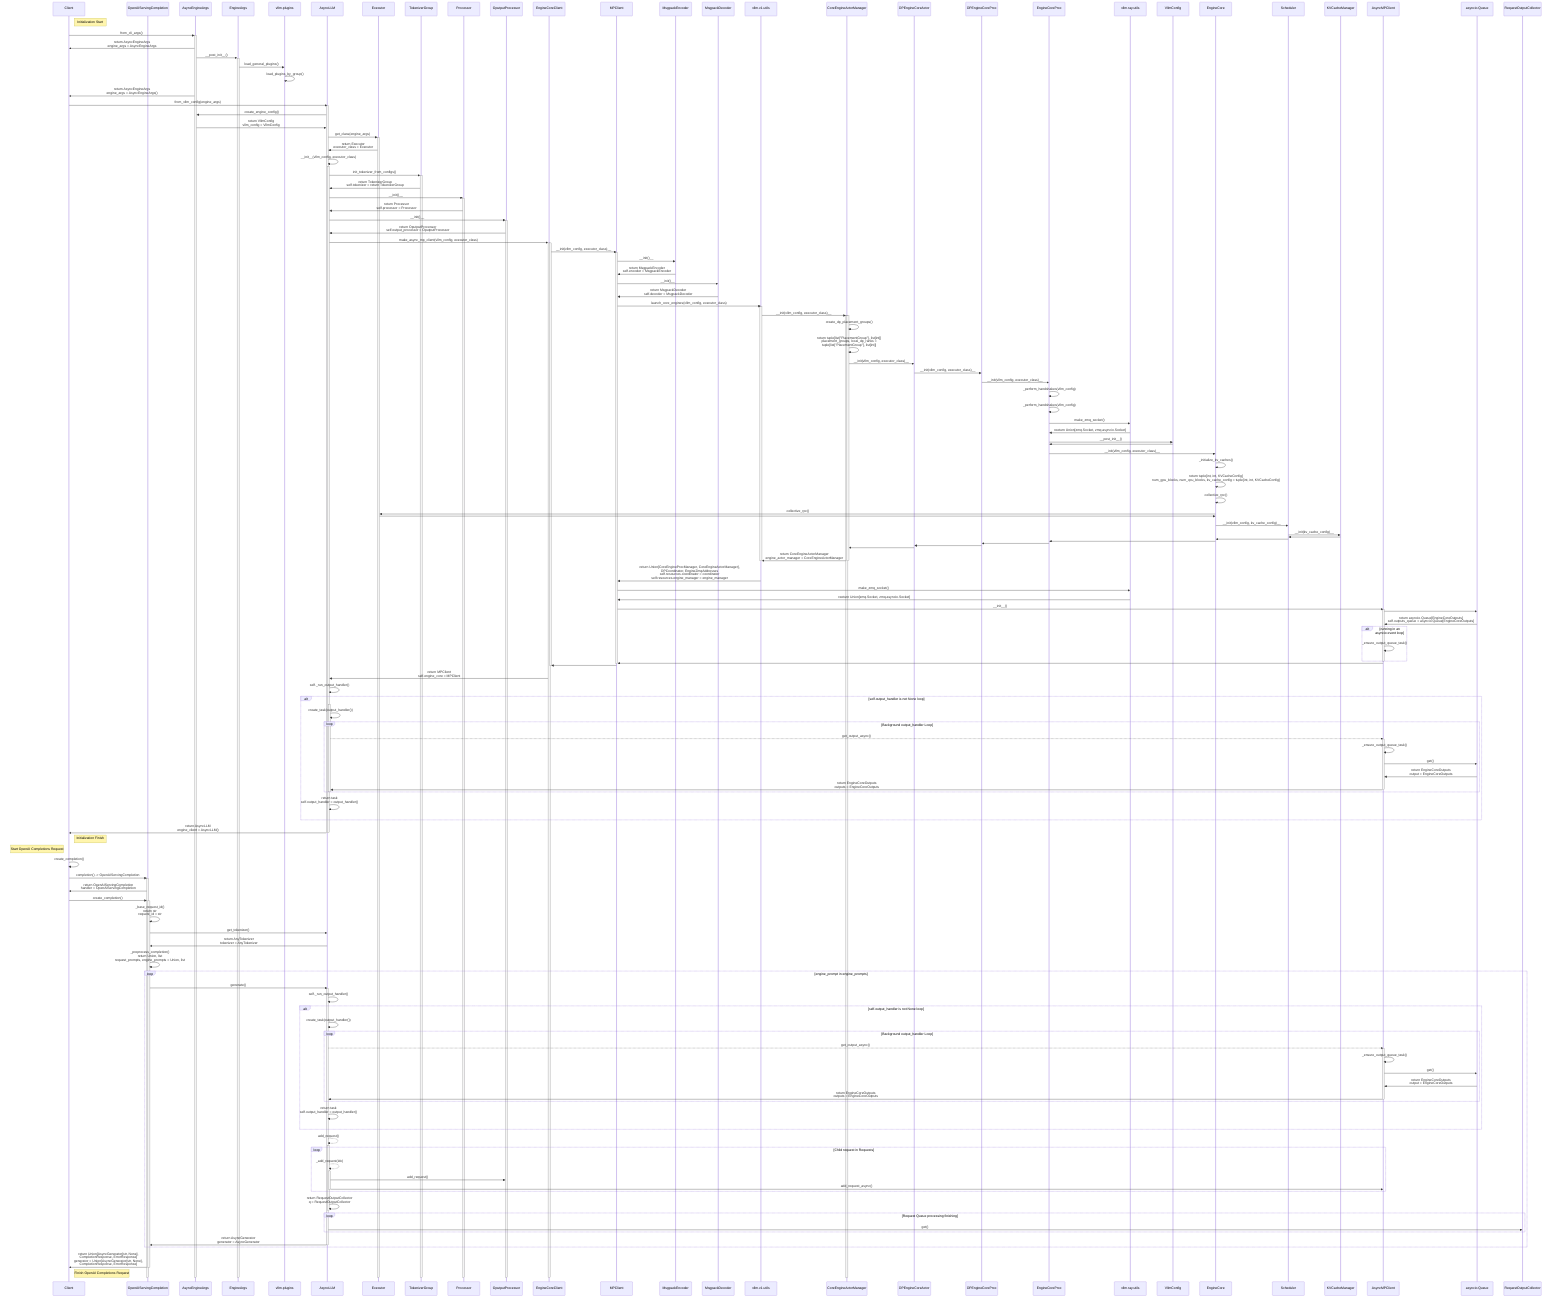 sequenceDiagram
    participant Client
    participant OpenAIServingCompletion

    %% Initialization Start
    note right of Client: Initialization Start
    Client->>+AsyncEngineArgs: from_cli_args()
    AsyncEngineArgs->>Client: return AsyncEngineArgs<br>engine_args = AsyncEngineArgs
    AsyncEngineArgs->>+EngineArgs: __post_init__()
    EngineArgs->>vllm.plugins: load_general_plugins()
    vllm.plugins->>vllm.plugins: load_plugins_by_group()
    AsyncEngineArgs->>Client: return AsyncEngineArgs<br>engine_args = AsyncEngineArgs()
    Client->>AsyncLLM: from_vllm_config(engine_args)
    activate AsyncLLM
        AsyncLLM->>AsyncEngineArgs: create_engine_config()
        AsyncEngineArgs->>AsyncLLM: return VllmConfig<br>vllm_config = VllmConfig
        AsyncLLM->>+Executor: get_class(engine_args)
        Executor->>AsyncLLM: return Executor<br>executor_class = Executor
        AsyncLLM->>AsyncLLM:__init__(vllm_config, executor_class)
        activate AsyncLLM
            AsyncLLM->>+TokenizerGroup: init_tokenizer_from_configs()
            TokenizerGroup->>AsyncLLM: return TokenizerGroup<br>self.tokenizer = return TokenizerGroup
            AsyncLLM->>+Processor:__init()__
            Processor->>AsyncLLM: return Processor<br>self.processor = Processor
            AsyncLLM->>+OputputProcessor:__init()__
            OputputProcessor->>AsyncLLM: return OputputProcessor<br>self.output_processor = OputputProcessor
            AsyncLLM->>+EngineCoreClient: make_async_mp_client(vllm_config, executor_class)
            activate EngineCoreClient
                EngineCoreClient->>MPClient: __init(vllm_config, executor_class)__
                activate MPClient
                    MPClient->>MsgpackEncoder: __init()__
                    MsgpackEncoder->>MPClient: return MsgpackEncoder<br>self.encoder = MsgpackEncoder
                    MPClient->>MsgpackDecoder: __init()__
                    MsgpackDecoder->>MPClient: return MsgpackDecoder<br>self.decoder = MsgpackDecoder

                    MPClient->>vllm.v1.utils: launch_core_engines(vllm_config, executor_class)
                    activate vllm.v1.utils
                        %% Start LLM Engine on Node and GPU - v1/core/engine/util.py
                        vllm.v1.utils->>+CoreEngineActorManager: __init(vllm_config, executor_class)__
                        activate CoreEngineActorManager
                            CoreEngineActorManager->>CoreEngineActorManager: create_dp_placement_groups()
                            CoreEngineActorManager->>CoreEngineActorManager: return tuple[list["PlacementGroup"], list[int]]<br> placement_groups, local_dp_ranks =<br> tuple[list["PlacementGroup"], list[int]]
                            CoreEngineActorManager->>DPEngineCoreActor: __init(vllm_config, executor_class)__
                                DPEngineCoreActor->>DPEngineCoreProc: __init(vllm_config, executor_class)__
                                    %% ZMQ-wrapper running, 상세 분석 필요 - v1/core/engine/core.py
                                    DPEngineCoreProc->>EngineCoreProc: __init(vllm_config, executor_class)__
                                        EngineCoreProc->>EngineCoreProc:_perform_handshakes(vllm_config)
                                        EngineCoreProc->>EngineCoreProc:_perform_handshakes(vllm_config)
                                        EngineCoreProc->>vllm.ray.utils: make_zmq_socket()
                                        vllm.ray.utils->>EngineCoreProc: reeturn Union[zmq.Socket, zmq.asyncio.Socket]
                                        EngineCoreProc->>VllmConfig: __post_init__()
                                        VllmConfig->>EngineCoreProc:
                                        %% Inner loop of vLLM's Engine.
                                        EngineCoreProc->>EngineCore: __init(vllm_config, executor_class)__
                                            EngineCore->>EngineCore: _initialize_kv_caches()
                                            EngineCore->>EngineCore: return tuple[int, int, KVCacheConfig]<br>num_gpu_blocks, num_cpu_blocks, kv_cache_config = tuple[int, int, KVCacheConfig]
                                            EngineCore->>EngineCore: collective_rpc()
                                                EngineCore->>Executor: collective_rpc()
                                            Executor->>EngineCore:
                                            EngineCore->>Scheduler: __init(vllm_config, kv_cache_config)__
                                                Scheduler->>KVCacheManager: __init(kv_cache_config)__
                                                KVCacheManager->>Scheduler:
                                            Scheduler->>EngineCore:
                                        EngineCore->>EngineCoreProc:
                                    EngineCoreProc->>DPEngineCoreProc:
                                DPEngineCoreProc->>DPEngineCoreActor:
                            DPEngineCoreActor->>CoreEngineActorManager:
                        CoreEngineActorManager->>vllm.v1.utils: return CoreEngineActorManager<br>engine_actor_manager = CoreEngineActorManager
                        deactivate CoreEngineActorManager
                    deactivate vllm.v1.utils
                    vllm.v1.utils->>MPClient: return Union[CoreEngineProcManager, CoreEngineActorManager],<br>DPCoordinator, EngineZmqAddresses<br>self.resources.coordinator = coordinator<br>self.resources.engine_manager = engine_manager
                    %% engine_manager:
                    %% 엔진 프로세스/액터를 관리하는 객체
                    %% 예: CoreEngineProcManager 또는 CoreEngineActorManager
                    %% coordinator:
                    %% 분산 환경에서 rank, 통신, 상태를 관리하는 객체
                    %% 예: DPCoordinator
                    %% addresses:
                    %% 엔진과 클라이언트 간 통신에 필요한 소켓 주소 정보
                    %% 예: input/output/stats 소켓 주소 등
                    MPClient->>vllm.ray.utils: make_zmq_socket()
                    vllm.ray.utils->>MPClient: reeturn Union[zmq.Socket, zmq.asyncio.Socket]
                                        
                    MPClient->>AsyncMPClient:__init__()
                    activate AsyncMPClient
                        AsyncMPClient->>asyncio.Queue:
                        asyncio.Queue->>AsyncMPClient: return asyncio.Queue[EngineCoreOutputs]<br>self.outputs_queue = asyncio.Queue[EngineCoreOutputs]
                        alt  running in an asyncio event loop
                            AsyncMPClient->>AsyncMPClient: _ensure_output_queue_task()
                        end
                    deactivate AsyncMPClient
                    AsyncMPClient->>MPClient:
                deactivate MPClient
                MPClient->>EngineCoreClient:
            deactivate EngineCoreClient

            EngineCoreClient->>AsyncLLM: return MPClient<br>self.engine_core = MPClient
            AsyncLLM->>AsyncLLM: self._run_output_handler()
            alt self.output_handler is not None loop
                activate AsyncLLM
                    AsyncLLM->>AsyncLLM: create_task(output_handler())
                    loop Background output_handler Loop
                        AsyncLLM-->>AsyncMPClient: get_output_async()
                        activate AsyncMPClient
                            AsyncMPClient->>AsyncMPClient: _ensure_output_queue_task()
                            AsyncMPClient->>asyncio.Queue: get()
                            asyncio.Queue->>AsyncMPClient: return EngineCoreOutputs<br>output = EngineCoreOutputs
                            AsyncMPClient->>AsyncLLM: return EngineCoreOutputs<br>outputs = EngineCoreOutputs
                        deactivate AsyncMPClient
                    end
                deactivate AsyncLLM
                AsyncLLM->>AsyncLLM: return task<br>self.output_handler = output_handler()
            end
            AsyncLLM->>Client: return AsyncLLM<br>engine_client = AsyncLLM()
        deactivate AsyncLLM
    deactivate AsyncLLM
    note right of Client: Initialization Finish
    %% Initialization Finish
    
    note left of Client: Start OpenAI Completions Request
    Client->>Client: create_completion()
    Client->>+OpenAIServingCompletion: completion() -> OpenAIServingCompletion
    OpenAIServingCompletion->>Client: return OpenAIServingCompletion<br>handler = OpenAIServingCompletion
    Client->>OpenAIServingCompletion: create_completion()
    activate OpenAIServingCompletion
        OpenAIServingCompletion->>OpenAIServingCompletion: _base_request_id()<br>return str<br>request_id = str
        OpenAIServingCompletion->>AsyncLLM: get_tokenizer()
        AsyncLLM->>OpenAIServingCompletion: return AnyTokenizer<br>tokenizer = AnyTokenizer
        OpenAIServingCompletion->>OpenAIServingCompletion: _preprocess_completion()<br>return Union, list<br>request_prompts, engine_prompts = Union, list
        loop engine_prompt in engine_prompts
            OpenAIServingCompletion->>AsyncLLM: generate()
            activate AsyncLLM
                AsyncLLM->>AsyncLLM: self._run_output_handler()
                alt self.output_handler is not None loop
                        AsyncLLM->>AsyncLLM: create_task(output_handler())
                        loop Background output_handler Loop
                            AsyncLLM-->>AsyncMPClient: get_output_async()
                            activate AsyncMPClient
                                AsyncMPClient->>AsyncMPClient: _ensure_output_queue_task()
                                AsyncMPClient->>asyncio.Queue: get()
                                asyncio.Queue->>AsyncMPClient: return EngineCoreOutputs<br>output = EngineCoreOutputs
                                AsyncMPClient->>AsyncLLM: return EngineCoreOutputs<br>outputs = EngineCoreOutputs
                            deactivate AsyncMPClient
                        end
                    AsyncLLM->>AsyncLLM: return task<br>self.output_handler = output_handler()
                end
                AsyncLLM-->>AsyncLLM: add_request()
                activate AsyncLLM
                    loop Child request in Requests
                        AsyncLLM-->>AsyncLLM:_add_request(idx)
                        activate AsyncLLM
                            %% Add the request to OutputProcessor (this process).
                            AsyncLLM->>OputputProcessor: add_request()
                            %% Add the EngineCoreRequest to EngineCore (separate process).
                            AsyncLLM->>AsyncMPClient: add_request_async()

                        deactivate AsyncLLM
                    end
                AsyncLLM->>AsyncLLM: return RequestOutputCollector<br>q = RequestOutputCollector
                deactivate AsyncLLM
                         
                loop Request Queue processing finishing
                    AsyncLLM->>RequestOutputCollector: get()
                end           
            
            AsyncLLM->>OpenAIServingCompletion: return AsyncGenerator<br>generator = AsyncGenerator
            deactivate AsyncLLM
        end
        
    OpenAIServingCompletion->>Client: return Union[AsyncGenerator[str, None],<br>CompletionResponse, ErrorResponse]<br>generator = Union[AsyncGenerator[str, None],<br>CompletionResponse, ErrorResponse]
    deactivate OpenAIServingCompletion

    note right of Client: Finish OpenAI Completions Request

    %% Pair: Client->>+OpenAIServingCompletion: completion() -> OpenAIServingCompletion<br>handler = OpenAIServingCompletion
    deactivate OpenAIServingCompletion

    %% Pair: vllm.v1.utils->>+CoreEngineActorManager: __init()__
    deactivate CoreEngineActorManager
    
    %% Pair: AsyncLLM->>+EngineCoreClient: make_async_mp_client(vllm_config, executor_class)
    deactivate EngineCoreClient

    %% Pair: AsyncLLM->>+OputputProcessor:__init()__
    deactivate OputputProcessor

    %% Pair: AsyncLLM->>+Processor:__init()__
    deactivate Processor

    %% Pair: AsyncLLM->>+TokenizerGroup: init_tokenizer_from_configs()
    deactivate TokenizerGroup
    
    %% Pair: AsyncLLM->>+Executor: get_class(engine_args)
    deactivate Executor
    
    %% Pair: AsyncEngineArgs->>+EngineArgs: __post_init__()
    deactivate EngineArgs

    %% Pair: Client->>+AsyncEngineArgs: from_cli_args()
    deactivate AsyncEngineArgs